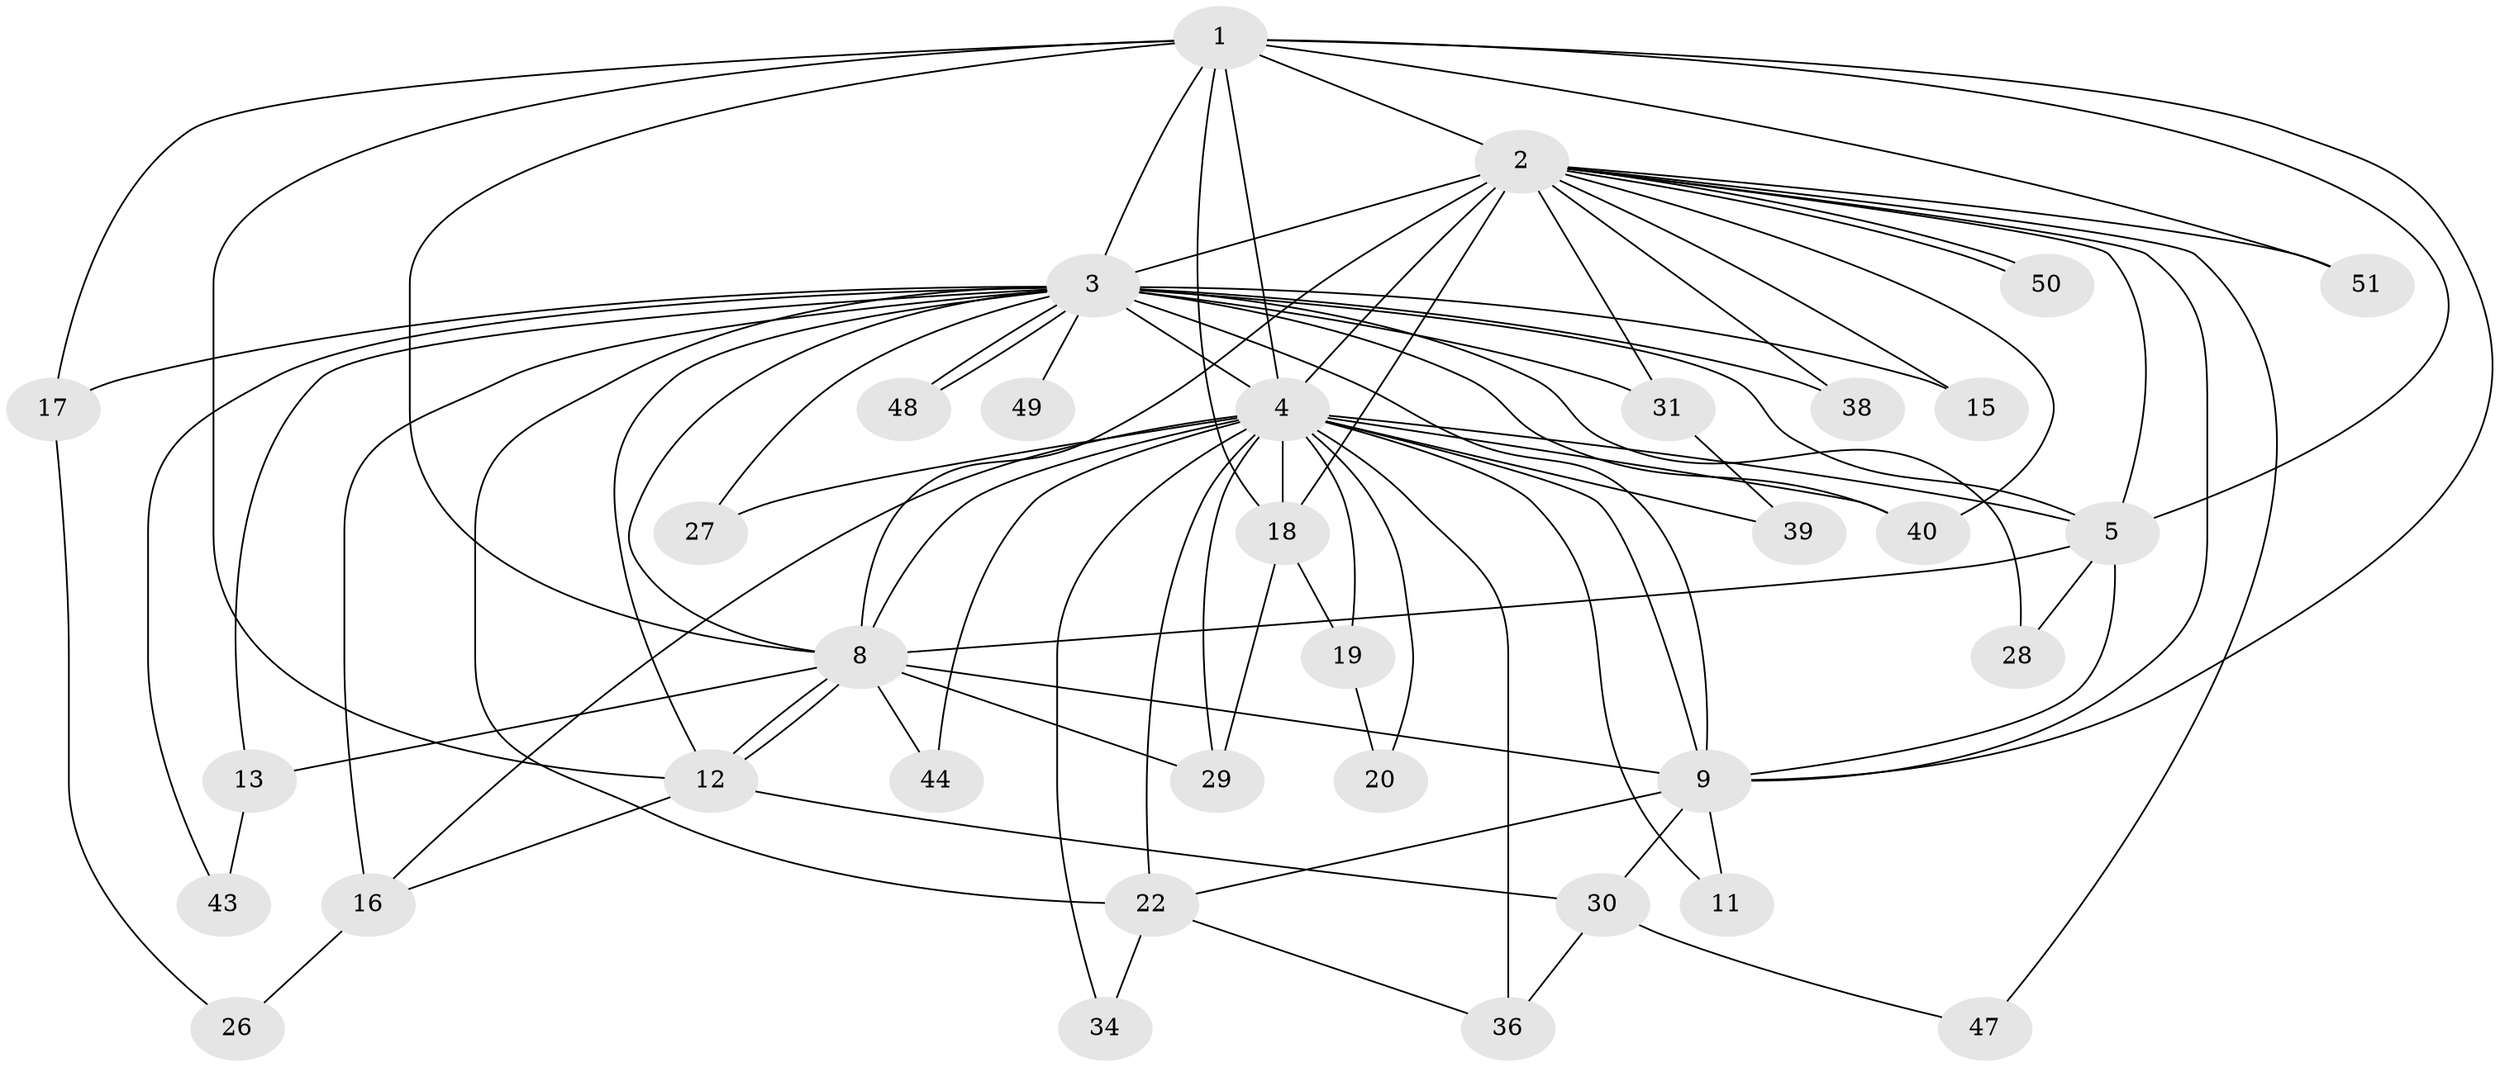 // original degree distribution, {14: 0.0196078431372549, 16: 0.0784313725490196, 18: 0.0196078431372549, 17: 0.0196078431372549, 10: 0.0196078431372549, 13: 0.0196078431372549, 12: 0.0196078431372549, 2: 0.47058823529411764, 5: 0.0392156862745098, 3: 0.23529411764705882, 4: 0.058823529411764705}
// Generated by graph-tools (version 1.1) at 2025/11/02/27/25 16:11:00]
// undirected, 35 vertices, 84 edges
graph export_dot {
graph [start="1"]
  node [color=gray90,style=filled];
  1 [super="+23"];
  2 [super="+10"];
  3 [super="+7"];
  4 [super="+6"];
  5 [super="+14"];
  8 [super="+32"];
  9 [super="+35"];
  11;
  12 [super="+25"];
  13;
  15;
  16 [super="+24"];
  17;
  18 [super="+21"];
  19;
  20;
  22 [super="+33"];
  26;
  27;
  28;
  29 [super="+41"];
  30;
  31 [super="+37"];
  34;
  36 [super="+45"];
  38;
  39 [super="+42"];
  40 [super="+46"];
  43;
  44;
  47;
  48;
  49;
  50;
  51;
  1 -- 2 [weight=2];
  1 -- 3 [weight=2];
  1 -- 4 [weight=2];
  1 -- 5;
  1 -- 8 [weight=2];
  1 -- 9;
  1 -- 17;
  1 -- 18;
  1 -- 51;
  1 -- 12;
  2 -- 3 [weight=4];
  2 -- 4 [weight=4];
  2 -- 5 [weight=2];
  2 -- 8 [weight=2];
  2 -- 9 [weight=2];
  2 -- 15;
  2 -- 38;
  2 -- 40;
  2 -- 50;
  2 -- 50;
  2 -- 18;
  2 -- 47;
  2 -- 51;
  2 -- 31 [weight=2];
  3 -- 4 [weight=4];
  3 -- 5 [weight=2];
  3 -- 8 [weight=2];
  3 -- 9 [weight=2];
  3 -- 13;
  3 -- 15;
  3 -- 17;
  3 -- 22;
  3 -- 27;
  3 -- 28;
  3 -- 48;
  3 -- 48;
  3 -- 12;
  3 -- 38;
  3 -- 43;
  3 -- 16;
  3 -- 49;
  3 -- 31;
  3 -- 40;
  4 -- 5 [weight=3];
  4 -- 8 [weight=2];
  4 -- 9 [weight=2];
  4 -- 20;
  4 -- 22;
  4 -- 27;
  4 -- 40;
  4 -- 44;
  4 -- 11;
  4 -- 18;
  4 -- 19;
  4 -- 29;
  4 -- 34;
  4 -- 36;
  4 -- 39 [weight=2];
  4 -- 16;
  5 -- 8;
  5 -- 9;
  5 -- 28;
  8 -- 9 [weight=2];
  8 -- 12;
  8 -- 12;
  8 -- 13;
  8 -- 29;
  8 -- 44;
  9 -- 11;
  9 -- 30;
  9 -- 22;
  12 -- 16;
  12 -- 30;
  13 -- 43;
  16 -- 26;
  17 -- 26;
  18 -- 19;
  18 -- 29;
  19 -- 20;
  22 -- 34;
  22 -- 36;
  30 -- 36;
  30 -- 47;
  31 -- 39;
}

